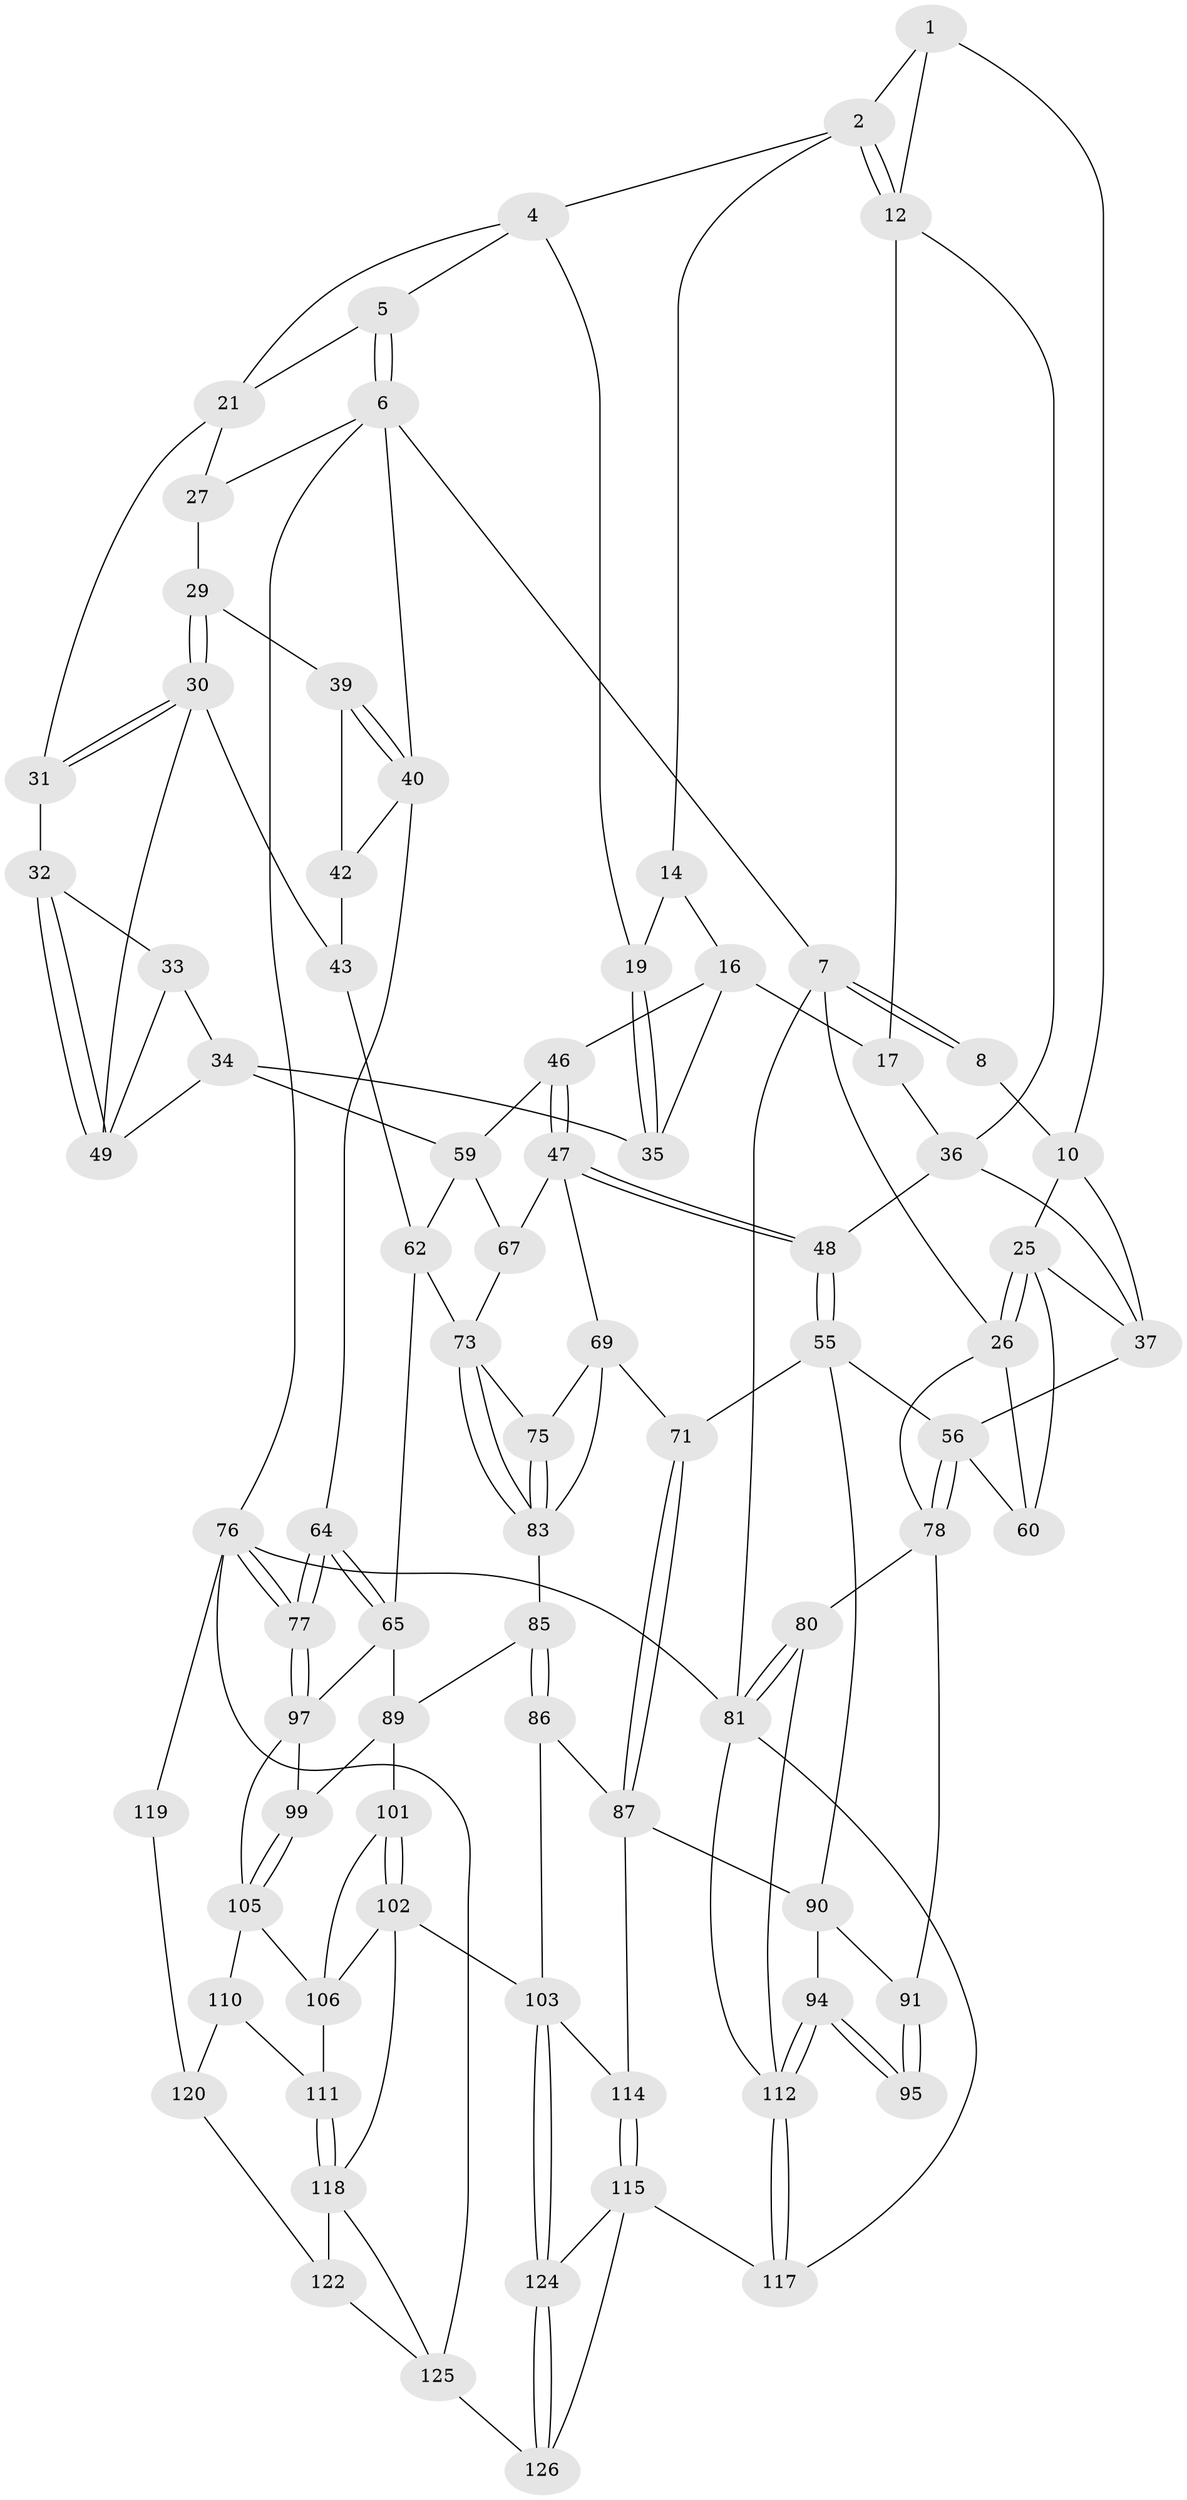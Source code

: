 // original degree distribution, {3: 0.015503875968992248, 4: 0.26356589147286824, 6: 0.24031007751937986, 5: 0.4806201550387597}
// Generated by graph-tools (version 1.1) at 2025/42/03/06/25 10:42:30]
// undirected, 80 vertices, 172 edges
graph export_dot {
graph [start="1"]
  node [color=gray90,style=filled];
  1 [pos="+0.14481327990737855+0",super="+9"];
  2 [pos="+0.46283108677212614+0",super="+3"];
  4 [pos="+0.6942270330118614+0",super="+18"];
  5 [pos="+0.8109629575117111+0"];
  6 [pos="+1+0",super="+28"];
  7 [pos="+0+0",super="+23"];
  8 [pos="+0.03265092323495262+0",super="+11"];
  10 [pos="+0.07339599078782014+0.0802939025150382",super="+24"];
  12 [pos="+0.3730335010230046+0.05108839226556791",super="+13"];
  14 [pos="+0.49781433872801606+0",super="+15"];
  16 [pos="+0.47524217338527325+0.1605122281531106",super="+38"];
  17 [pos="+0.468898150746655+0.16000817378559834"];
  19 [pos="+0.6280963969535541+0.11505610050797943",super="+20"];
  21 [pos="+0.8321927159151096+0",super="+22"];
  25 [pos="+0+0.1988060784005535",super="+51"];
  26 [pos="+0+0.17901094692795896",super="+61"];
  27 [pos="+0.8560396252289787+0.026726828130727794"];
  29 [pos="+0.9177162325069147+0.15708149669212415"];
  30 [pos="+0.8306715875387806+0.23225574579710337",super="+45"];
  31 [pos="+0.7559489536191559+0.16395242366345625"];
  32 [pos="+0.6885134404225105+0.2225998146816535"];
  33 [pos="+0.669096051499189+0.22815033443966506"];
  34 [pos="+0.6517385663637125+0.22964255959829902",super="+58"];
  35 [pos="+0.6332702181673644+0.21338959426157855"];
  36 [pos="+0.23895654948328762+0.15976422620640995",super="+41"];
  37 [pos="+0.13614875184451408+0.19601800085666837",super="+50"];
  39 [pos="+0.9437251765109181+0.1637143199781872"];
  40 [pos="+1+0.12121595508421243",super="+54"];
  42 [pos="+0.9532035103407205+0.2564323236513984",super="+53"];
  43 [pos="+0.8588970602068952+0.31444425522688585",super="+44"];
  46 [pos="+0.5197690376550755+0.27761310086432966"];
  47 [pos="+0.45809981697513785+0.35223959115718556",super="+68"];
  48 [pos="+0.3073828932990097+0.37719677432491167"];
  49 [pos="+0.7767699696882359+0.2805042714309016",super="+52"];
  55 [pos="+0.2801297986824844+0.4252379414652416",super="+72"];
  56 [pos="+0.12074378286385724+0.3910877924870033",super="+57"];
  59 [pos="+0.6426410302210199+0.34865793436939896",super="+63"];
  60 [pos="+0.02655863510566778+0.3266957015249755"];
  62 [pos="+0.8199219174014166+0.363927269971479",super="+66"];
  64 [pos="+1+0.6438439112272427"];
  65 [pos="+0.8564518323433082+0.5097930978654643",super="+88"];
  67 [pos="+0.6247324353295822+0.40776670740626636"];
  69 [pos="+0.5102740662579272+0.4683840188764853",super="+70"];
  71 [pos="+0.3770597444589189+0.5811427367439098"];
  73 [pos="+0.826219162410146+0.49416320526479873",super="+74"];
  75 [pos="+0.6221668510099782+0.44409565377063637"];
  76 [pos="+1+0.6579983461026007",super="+128"];
  77 [pos="+1+0.6451074342670275"];
  78 [pos="+0+0.5673856441577494",super="+79"];
  80 [pos="+0+0.5851111524746528"];
  81 [pos="+0+1",super="+82"];
  83 [pos="+0.6117875365411005+0.5225956720201467",super="+84"];
  85 [pos="+0.6360100214713713+0.6094889866570953"];
  86 [pos="+0.5426720707019127+0.6914165337134647"];
  87 [pos="+0.3811887768809032+0.5956731961005458",super="+96"];
  89 [pos="+0.6401698565849431+0.6104166320349691",super="+100"];
  90 [pos="+0.17384960683227527+0.5942551059739694",super="+93"];
  91 [pos="+0.1643796044729286+0.596976573933479",super="+92"];
  94 [pos="+0.1219204432985097+0.7479180444165289"];
  95 [pos="+0.11799593860444209+0.7366579767965551"];
  97 [pos="+0.7674036879193001+0.7254429989957276",super="+98"];
  99 [pos="+0.6814755957151948+0.717231277563562"];
  101 [pos="+0.6472848138720341+0.7450313062706638"];
  102 [pos="+0.561736624810287+0.7661158145721221",super="+109"];
  103 [pos="+0.5596120784837328+0.7652112076584257",super="+104"];
  105 [pos="+0.7009532575407071+0.7538523750870723",super="+107"];
  106 [pos="+0.678279778864459+0.7649805337627655",super="+108"];
  110 [pos="+0.7594296591357361+0.76917483716909"];
  111 [pos="+0.7320952517814207+0.7870559236847073"];
  112 [pos="+0.11988260757353404+0.7524236662333864",super="+113"];
  114 [pos="+0.31847228093835167+0.7961253521311605"];
  115 [pos="+0.31894544813074516+0.801001501612305",super="+116"];
  117 [pos="+0.1834556366709667+1"];
  118 [pos="+0.6668749148755903+0.8870603975930719",super="+123"];
  119 [pos="+1+0.6670833644938282",super="+127"];
  120 [pos="+0.8889409904568494+0.8472780812978472",super="+121"];
  122 [pos="+0.809556687966252+0.8589537676512559"];
  124 [pos="+0.5226786450082327+0.8046894189657029"];
  125 [pos="+0.5929111114763114+1",super="+129"];
  126 [pos="+0.47621649879442085+1"];
  1 -- 2;
  1 -- 10;
  1 -- 12;
  2 -- 12;
  2 -- 12;
  2 -- 4;
  2 -- 14;
  4 -- 5;
  4 -- 19;
  4 -- 21;
  5 -- 6;
  5 -- 6;
  5 -- 21;
  6 -- 7;
  6 -- 76;
  6 -- 40;
  6 -- 27;
  7 -- 8 [weight=2];
  7 -- 8;
  7 -- 26;
  7 -- 81;
  8 -- 10;
  10 -- 25;
  10 -- 37;
  12 -- 17;
  12 -- 36;
  14 -- 16;
  14 -- 19 [weight=2];
  16 -- 17;
  16 -- 35;
  16 -- 46;
  17 -- 36;
  19 -- 35;
  19 -- 35;
  21 -- 27;
  21 -- 31;
  25 -- 26;
  25 -- 26;
  25 -- 60;
  25 -- 37;
  26 -- 60;
  26 -- 78;
  27 -- 29;
  29 -- 30;
  29 -- 30;
  29 -- 39;
  30 -- 31;
  30 -- 31;
  30 -- 49;
  30 -- 43;
  31 -- 32;
  32 -- 33;
  32 -- 49;
  32 -- 49;
  33 -- 34;
  33 -- 49;
  34 -- 35;
  34 -- 49;
  34 -- 59;
  36 -- 37;
  36 -- 48;
  37 -- 56;
  39 -- 40;
  39 -- 40;
  39 -- 42;
  40 -- 42;
  40 -- 64;
  42 -- 43 [weight=2];
  43 -- 62;
  46 -- 47;
  46 -- 47;
  46 -- 59;
  47 -- 48;
  47 -- 48;
  47 -- 67;
  47 -- 69;
  48 -- 55;
  48 -- 55;
  55 -- 56;
  55 -- 90;
  55 -- 71;
  56 -- 78;
  56 -- 78;
  56 -- 60;
  59 -- 67;
  59 -- 62;
  62 -- 73;
  62 -- 65;
  64 -- 65;
  64 -- 65;
  64 -- 77;
  64 -- 77;
  65 -- 89;
  65 -- 97;
  67 -- 73;
  69 -- 75;
  69 -- 83;
  69 -- 71;
  71 -- 87;
  71 -- 87;
  73 -- 83;
  73 -- 83;
  73 -- 75;
  75 -- 83;
  75 -- 83;
  76 -- 77;
  76 -- 77;
  76 -- 119 [weight=2];
  76 -- 81;
  76 -- 125;
  77 -- 97;
  77 -- 97;
  78 -- 91;
  78 -- 80;
  80 -- 81;
  80 -- 81;
  80 -- 112;
  81 -- 117;
  81 -- 112;
  83 -- 85;
  85 -- 86;
  85 -- 86;
  85 -- 89;
  86 -- 87;
  86 -- 103;
  87 -- 90;
  87 -- 114;
  89 -- 99;
  89 -- 101;
  90 -- 91;
  90 -- 94;
  91 -- 95 [weight=2];
  91 -- 95;
  94 -- 95;
  94 -- 95;
  94 -- 112;
  94 -- 112;
  97 -- 99;
  97 -- 105;
  99 -- 105;
  99 -- 105;
  101 -- 102;
  101 -- 102;
  101 -- 106;
  102 -- 103;
  102 -- 118;
  102 -- 106;
  103 -- 124;
  103 -- 124;
  103 -- 114;
  105 -- 106;
  105 -- 110;
  106 -- 111;
  110 -- 111;
  110 -- 120;
  111 -- 118;
  111 -- 118;
  112 -- 117;
  112 -- 117;
  114 -- 115;
  114 -- 115;
  115 -- 124;
  115 -- 117;
  115 -- 126;
  118 -- 122;
  118 -- 125;
  119 -- 120 [weight=2];
  120 -- 122;
  122 -- 125;
  124 -- 126;
  124 -- 126;
  125 -- 126;
}
